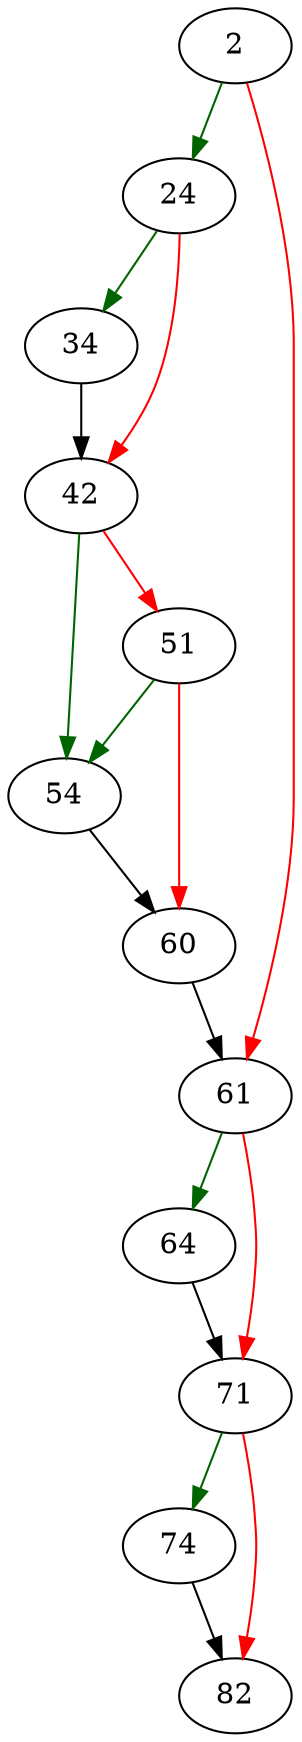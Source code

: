 strict digraph "unixRemapfile" {
	// Node definitions.
	2 [entry=true];
	24;
	61;
	34;
	42;
	54;
	51;
	60;
	64;
	71;
	74;
	82;

	// Edge definitions.
	2 -> 24 [
		color=darkgreen
		cond=true
	];
	2 -> 61 [
		color=red
		cond=false
	];
	24 -> 34 [
		color=darkgreen
		cond=true
	];
	24 -> 42 [
		color=red
		cond=false
	];
	61 -> 64 [
		color=darkgreen
		cond=true
	];
	61 -> 71 [
		color=red
		cond=false
	];
	34 -> 42;
	42 -> 54 [
		color=darkgreen
		cond=true
	];
	42 -> 51 [
		color=red
		cond=false
	];
	54 -> 60;
	51 -> 54 [
		color=darkgreen
		cond=true
	];
	51 -> 60 [
		color=red
		cond=false
	];
	60 -> 61;
	64 -> 71;
	71 -> 74 [
		color=darkgreen
		cond=true
	];
	71 -> 82 [
		color=red
		cond=false
	];
	74 -> 82;
}